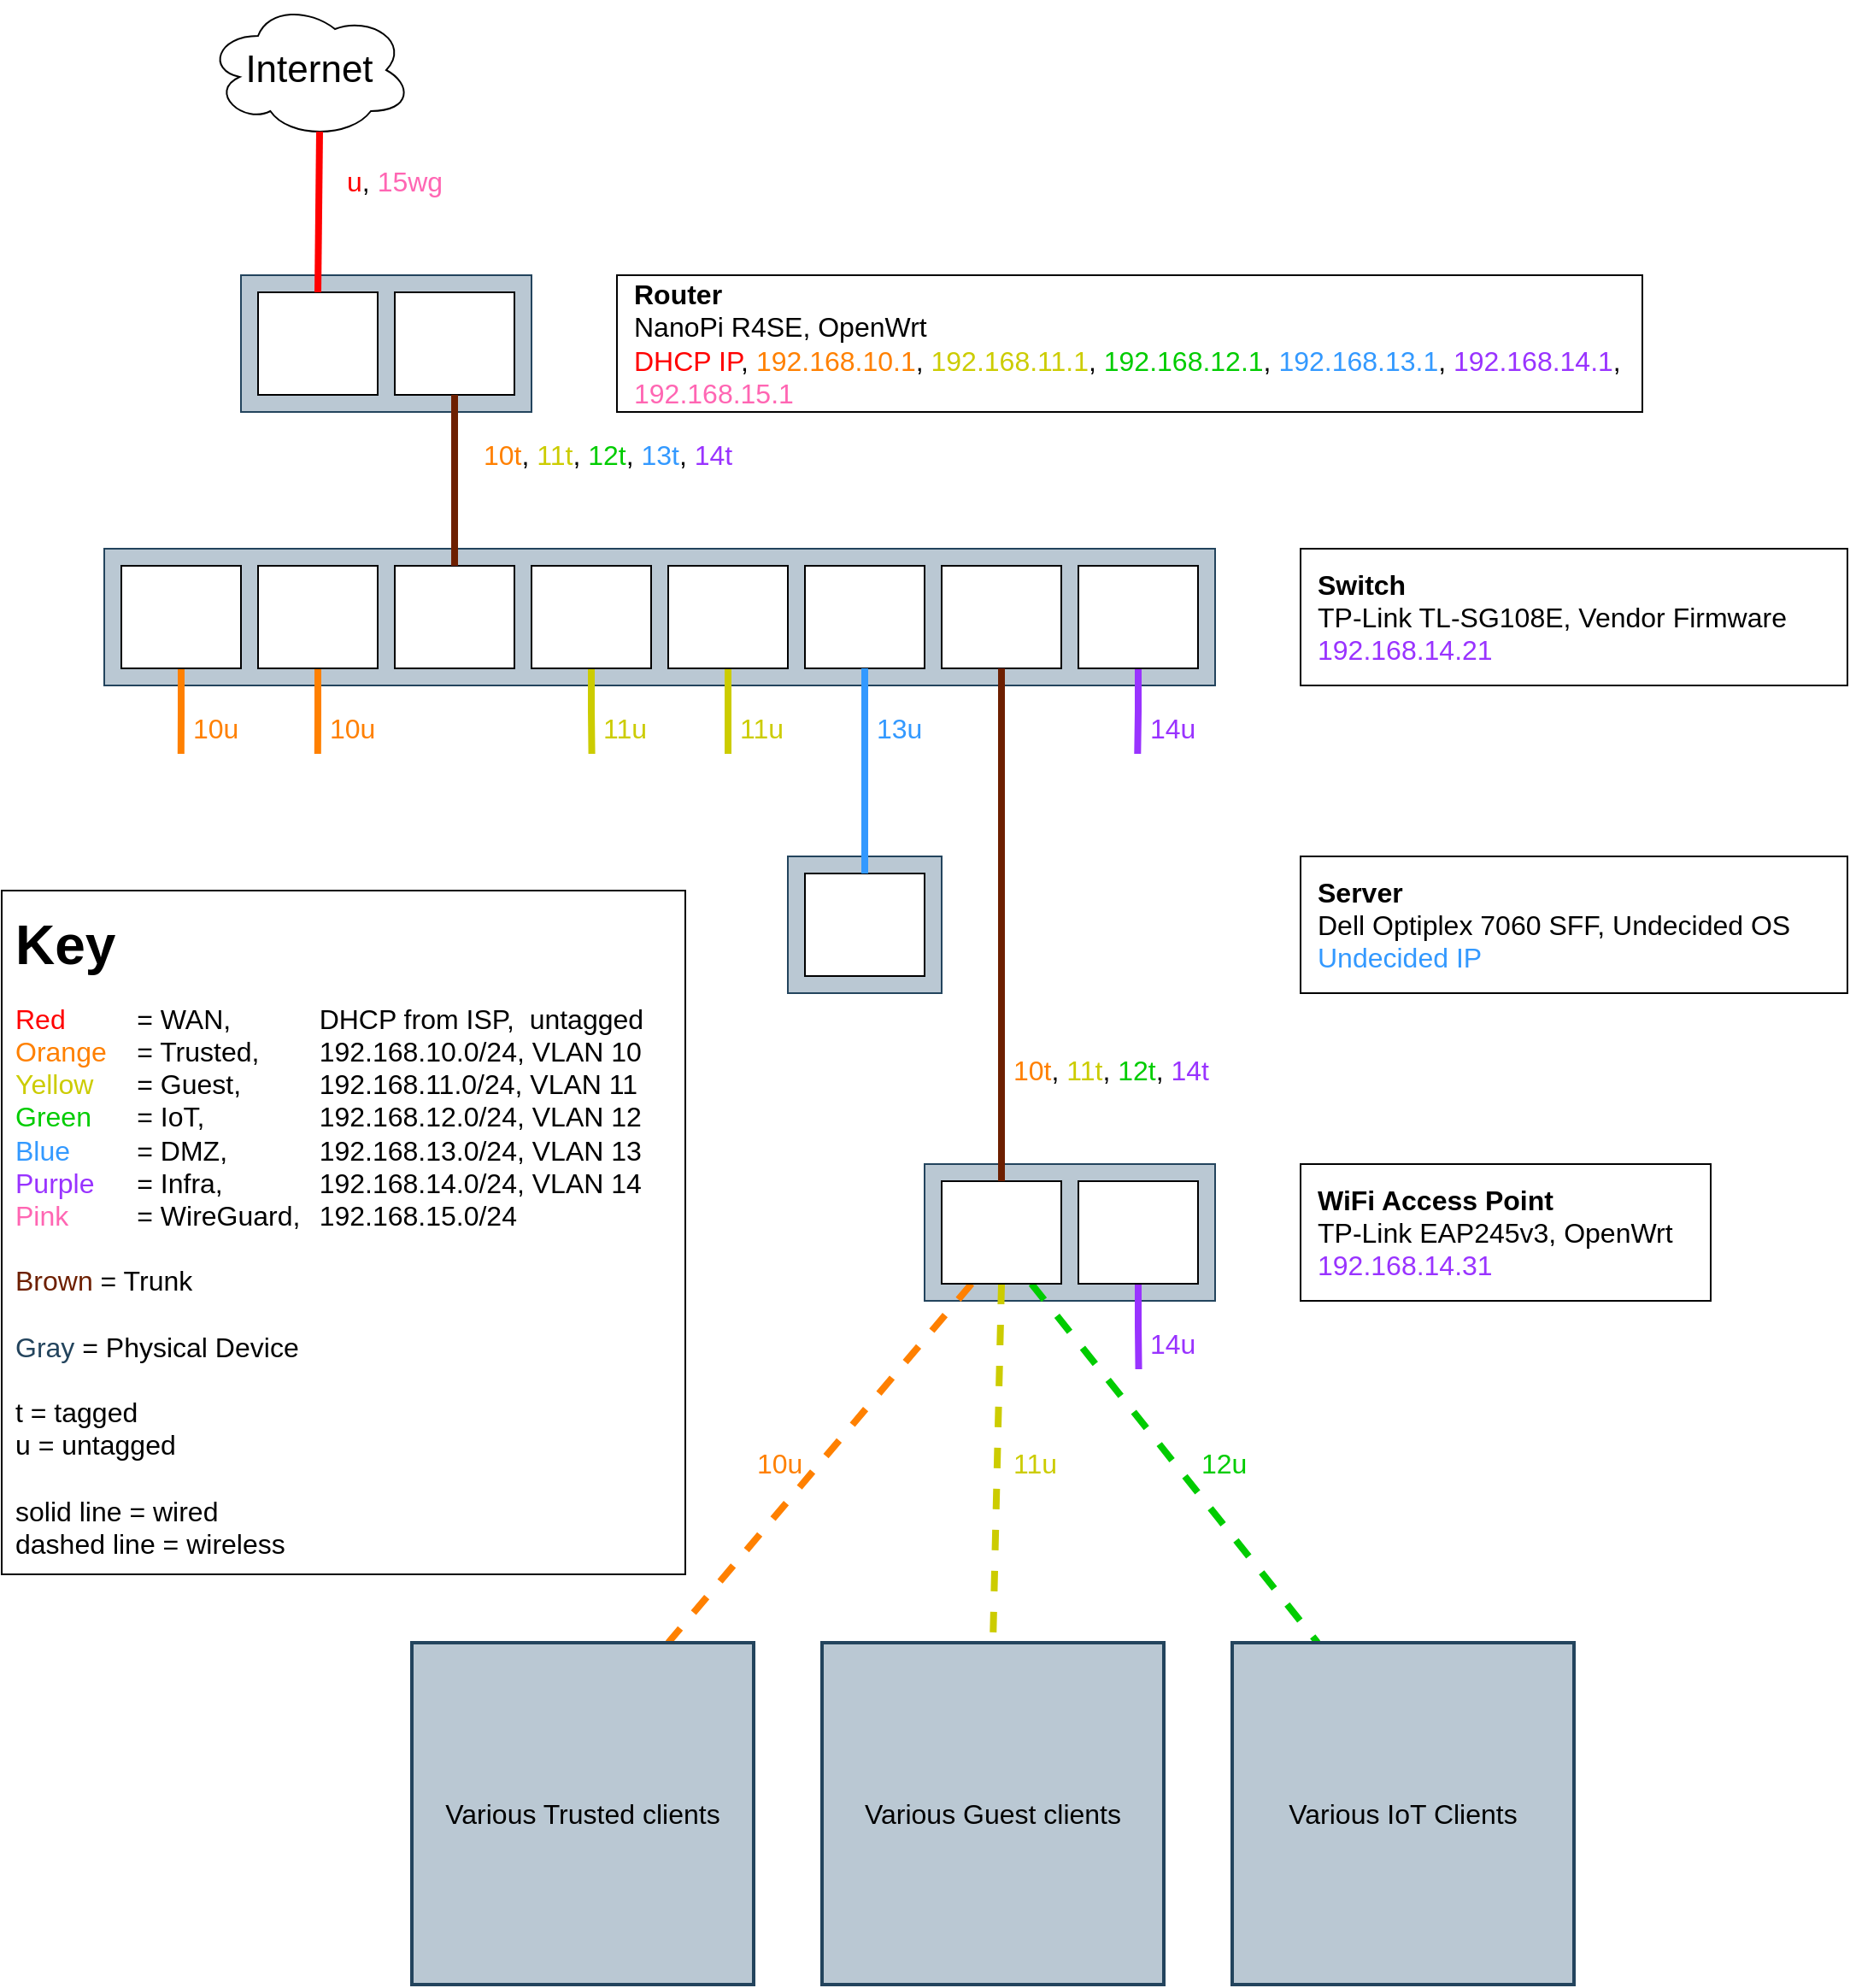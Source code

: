 <mxfile version="20.8.10" type="device"><diagram name="Page-1" id="55a83fd1-7818-8e21-69c5-c3457e3827bb"><mxGraphModel dx="574" dy="352" grid="1" gridSize="10" guides="1" tooltips="1" connect="1" arrows="1" fold="1" page="1" pageScale="1" pageWidth="1100" pageHeight="850" background="none" math="0" shadow="0"><root><mxCell id="0"/><mxCell id="1" parent="0"/><mxCell id="INDewaaLOLZvG0CTir3H-26" value="&lt;font style=&quot;font-size: 16px; line-height: 1.2;&quot;&gt;&lt;b style=&quot;font-size: 16px;&quot;&gt;Router&lt;br style=&quot;font-size: 16px;&quot;&gt;&lt;/b&gt;NanoPi R4SE, OpenWrt&lt;br style=&quot;font-size: 16px;&quot;&gt;&lt;font color=&quot;#ff0000&quot; style=&quot;font-size: 16px;&quot;&gt;DHCP IP&lt;/font&gt;,&amp;nbsp;&lt;font color=&quot;#ff8000&quot; style=&quot;font-size: 16px;&quot;&gt;192.168.10.1&lt;/font&gt;, &lt;font color=&quot;#cccc00&quot; style=&quot;font-size: 16px;&quot;&gt;192.168.11.1&lt;/font&gt;, &lt;font color=&quot;#00cc00&quot; style=&quot;font-size: 16px;&quot;&gt;192.168.12.1&lt;/font&gt;, &lt;font color=&quot;#3399ff&quot; style=&quot;font-size: 16px;&quot;&gt;192.168.13.1&lt;/font&gt;, &lt;font color=&quot;#9933ff&quot; style=&quot;font-size: 16px;&quot;&gt;192.168.14.1&lt;/font&gt;&lt;font style=&quot;font-size: 16px;&quot;&gt;,&lt;/font&gt;&lt;font color=&quot;#9933ff&quot; style=&quot;font-size: 16px;&quot;&gt; &lt;/font&gt;&lt;font color=&quot;#ff66b3&quot; style=&quot;font-size: 16px;&quot;&gt;192.168.15.1&lt;/font&gt;&lt;br style=&quot;font-size: 16px;&quot;&gt;&lt;/font&gt;" style="rounded=0;whiteSpace=wrap;html=1;fontSize=16;align=left;verticalAlign=middle;spacing=0;spacingLeft=10;" parent="1" vertex="1"><mxGeometry x="560" y="200" width="600" height="80" as="geometry"/></mxCell><mxCell id="INDewaaLOLZvG0CTir3H-1" value="&lt;font style=&quot;font-size: 22px;&quot;&gt;Internet&lt;/font&gt;" style="ellipse;shape=cloud;whiteSpace=wrap;html=1;" parent="1" vertex="1"><mxGeometry x="320" y="40" width="120" height="80" as="geometry"/></mxCell><mxCell id="INDewaaLOLZvG0CTir3H-2" value="" style="rounded=0;whiteSpace=wrap;html=1;fillColor=#bac8d3;strokeColor=#23445d;" parent="1" vertex="1"><mxGeometry x="340" y="200" width="170" height="80" as="geometry"/></mxCell><mxCell id="INDewaaLOLZvG0CTir3H-4" value="" style="rounded=0;whiteSpace=wrap;html=1;" parent="1" vertex="1"><mxGeometry x="350" y="210" width="70" height="60" as="geometry"/></mxCell><mxCell id="INDewaaLOLZvG0CTir3H-5" value="" style="rounded=0;whiteSpace=wrap;html=1;" parent="1" vertex="1"><mxGeometry x="430" y="210" width="70" height="60" as="geometry"/></mxCell><mxCell id="INDewaaLOLZvG0CTir3H-7" value="" style="rounded=0;whiteSpace=wrap;html=1;fillColor=#bac8d3;strokeColor=#23445d;" parent="1" vertex="1"><mxGeometry x="260" y="360" width="650" height="80" as="geometry"/></mxCell><mxCell id="INDewaaLOLZvG0CTir3H-45" style="edgeStyle=orthogonalEdgeStyle;rounded=0;orthogonalLoop=1;jettySize=auto;html=1;exitX=0.5;exitY=1;exitDx=0;exitDy=0;strokeWidth=4;fontSize=14;fontColor=#CCCC00;endArrow=none;endFill=0;strokeColor=#CCCC00;" parent="1" source="INDewaaLOLZvG0CTir3H-8" edge="1"><mxGeometry relative="1" as="geometry"><mxPoint x="545.286" y="480" as="targetPoint"/></mxGeometry></mxCell><mxCell id="INDewaaLOLZvG0CTir3H-8" value="" style="rounded=0;whiteSpace=wrap;html=1;" parent="1" vertex="1"><mxGeometry x="510" y="370" width="70" height="60" as="geometry"/></mxCell><mxCell id="INDewaaLOLZvG0CTir3H-35" style="edgeStyle=orthogonalEdgeStyle;rounded=0;orthogonalLoop=1;jettySize=auto;html=1;exitX=0.5;exitY=1;exitDx=0;exitDy=0;strokeColor=#9933FF;strokeWidth=4;fontSize=14;endArrow=none;endFill=0;" parent="1" source="INDewaaLOLZvG0CTir3H-9" edge="1"><mxGeometry relative="1" as="geometry"><mxPoint x="864.647" y="480.0" as="targetPoint"/></mxGeometry></mxCell><mxCell id="INDewaaLOLZvG0CTir3H-9" value="" style="rounded=0;whiteSpace=wrap;html=1;" parent="1" vertex="1"><mxGeometry x="830" y="370" width="70" height="60" as="geometry"/></mxCell><mxCell id="INDewaaLOLZvG0CTir3H-43" style="edgeStyle=orthogonalEdgeStyle;rounded=0;orthogonalLoop=1;jettySize=auto;html=1;exitX=0.5;exitY=1;exitDx=0;exitDy=0;strokeColor=#CCCC00;strokeWidth=4;fontSize=14;fontColor=#00CC00;endArrow=none;endFill=0;" parent="1" source="INDewaaLOLZvG0CTir3H-10" edge="1"><mxGeometry relative="1" as="geometry"><mxPoint x="625" y="480" as="targetPoint"/></mxGeometry></mxCell><mxCell id="INDewaaLOLZvG0CTir3H-10" value="" style="rounded=0;whiteSpace=wrap;html=1;" parent="1" vertex="1"><mxGeometry x="590" y="370" width="70" height="60" as="geometry"/></mxCell><mxCell id="INDewaaLOLZvG0CTir3H-11" value="" style="rounded=0;whiteSpace=wrap;html=1;" parent="1" vertex="1"><mxGeometry x="430" y="370" width="70" height="60" as="geometry"/></mxCell><mxCell id="INDewaaLOLZvG0CTir3H-49" style="edgeStyle=orthogonalEdgeStyle;rounded=0;orthogonalLoop=1;jettySize=auto;html=1;exitX=0.5;exitY=1;exitDx=0;exitDy=0;strokeColor=#FF8000;strokeWidth=4;fontSize=14;fontColor=#00CC00;endArrow=none;endFill=0;" parent="1" source="INDewaaLOLZvG0CTir3H-12" edge="1"><mxGeometry relative="1" as="geometry"><mxPoint x="384.905" y="480" as="targetPoint"/></mxGeometry></mxCell><mxCell id="INDewaaLOLZvG0CTir3H-12" value="" style="rounded=0;whiteSpace=wrap;html=1;" parent="1" vertex="1"><mxGeometry x="350" y="370" width="70" height="60" as="geometry"/></mxCell><mxCell id="INDewaaLOLZvG0CTir3H-48" style="edgeStyle=orthogonalEdgeStyle;rounded=0;orthogonalLoop=1;jettySize=auto;html=1;exitX=0.5;exitY=1;exitDx=0;exitDy=0;strokeColor=#FF8000;strokeWidth=4;fontSize=14;fontColor=#00CC00;endArrow=none;endFill=0;" parent="1" source="INDewaaLOLZvG0CTir3H-13" edge="1"><mxGeometry relative="1" as="geometry"><mxPoint x="304.905" y="480" as="targetPoint"/></mxGeometry></mxCell><mxCell id="INDewaaLOLZvG0CTir3H-13" value="" style="rounded=0;whiteSpace=wrap;html=1;" parent="1" vertex="1"><mxGeometry x="270" y="370" width="70" height="60" as="geometry"/></mxCell><mxCell id="INDewaaLOLZvG0CTir3H-14" value="" style="rounded=0;whiteSpace=wrap;html=1;" parent="1" vertex="1"><mxGeometry x="670" y="370" width="70" height="60" as="geometry"/></mxCell><mxCell id="INDewaaLOLZvG0CTir3H-15" value="" style="rounded=0;whiteSpace=wrap;html=1;" parent="1" vertex="1"><mxGeometry x="750" y="370" width="70" height="60" as="geometry"/></mxCell><mxCell id="INDewaaLOLZvG0CTir3H-18" value="" style="endArrow=none;html=1;rounded=0;strokeWidth=4;exitX=0.5;exitY=0;exitDx=0;exitDy=0;entryX=0.55;entryY=0.95;entryDx=0;entryDy=0;entryPerimeter=0;strokeColor=#FF0000;" parent="1" source="INDewaaLOLZvG0CTir3H-4" target="INDewaaLOLZvG0CTir3H-1" edge="1"><mxGeometry width="50" height="50" relative="1" as="geometry"><mxPoint x="390" y="190" as="sourcePoint"/><mxPoint x="385" y="130" as="targetPoint"/></mxGeometry></mxCell><mxCell id="INDewaaLOLZvG0CTir3H-20" style="edgeStyle=orthogonalEdgeStyle;rounded=0;orthogonalLoop=1;jettySize=auto;html=1;exitX=0.5;exitY=1;exitDx=0;exitDy=0;entryX=0.5;entryY=0;entryDx=0;entryDy=0;strokeColor=#6D1F00;strokeWidth=4;endArrow=none;endFill=0;fillColor=#a0522d;" parent="1" source="INDewaaLOLZvG0CTir3H-5" target="INDewaaLOLZvG0CTir3H-11" edge="1"><mxGeometry relative="1" as="geometry"/></mxCell><mxCell id="INDewaaLOLZvG0CTir3H-23" value="" style="rounded=0;whiteSpace=wrap;html=1;fillColor=#bac8d3;strokeColor=#23445d;" parent="1" vertex="1"><mxGeometry x="740" y="720" width="170" height="80" as="geometry"/></mxCell><mxCell id="INDewaaLOLZvG0CTir3H-67" style="rounded=0;orthogonalLoop=1;jettySize=auto;html=1;exitX=0.75;exitY=1;exitDx=0;exitDy=0;entryX=0.25;entryY=0;entryDx=0;entryDy=0;strokeColor=#00CC00;strokeWidth=4;fontSize=14;fontColor=#000000;endArrow=none;endFill=0;dashed=1;" parent="1" source="INDewaaLOLZvG0CTir3H-24" edge="1"><mxGeometry relative="1" as="geometry"><mxPoint x="970" y="1000" as="targetPoint"/></mxGeometry></mxCell><mxCell id="INDewaaLOLZvG0CTir3H-68" style="edgeStyle=none;rounded=0;orthogonalLoop=1;jettySize=auto;html=1;exitX=0.25;exitY=1;exitDx=0;exitDy=0;entryX=0.75;entryY=0;entryDx=0;entryDy=0;dashed=1;strokeColor=#FF8000;strokeWidth=4;fontSize=14;fontColor=#000000;endArrow=none;endFill=0;" parent="1" source="INDewaaLOLZvG0CTir3H-24" edge="1"><mxGeometry relative="1" as="geometry"><mxPoint x="590" y="1000" as="targetPoint"/></mxGeometry></mxCell><mxCell id="INDewaaLOLZvG0CTir3H-69" style="edgeStyle=none;rounded=0;orthogonalLoop=1;jettySize=auto;html=1;exitX=0.5;exitY=1;exitDx=0;exitDy=0;entryX=0.5;entryY=0;entryDx=0;entryDy=0;dashed=1;strokeColor=#CCCC00;strokeWidth=4;fontSize=14;fontColor=#000000;endArrow=none;endFill=0;" parent="1" source="INDewaaLOLZvG0CTir3H-24" edge="1"><mxGeometry relative="1" as="geometry"><mxPoint x="780" y="1000" as="targetPoint"/></mxGeometry></mxCell><mxCell id="INDewaaLOLZvG0CTir3H-24" value="" style="rounded=0;whiteSpace=wrap;html=1;" parent="1" vertex="1"><mxGeometry x="750" y="730" width="70" height="60" as="geometry"/></mxCell><mxCell id="INDewaaLOLZvG0CTir3H-66" style="edgeStyle=orthogonalEdgeStyle;rounded=0;orthogonalLoop=1;jettySize=auto;html=1;exitX=0.5;exitY=1;exitDx=0;exitDy=0;strokeColor=#9933FF;strokeWidth=4;fontSize=14;fontColor=#000000;endArrow=none;endFill=0;" parent="1" source="INDewaaLOLZvG0CTir3H-25" edge="1"><mxGeometry relative="1" as="geometry"><mxPoint x="865.273" y="840" as="targetPoint"/></mxGeometry></mxCell><mxCell id="INDewaaLOLZvG0CTir3H-25" value="" style="rounded=0;whiteSpace=wrap;html=1;" parent="1" vertex="1"><mxGeometry x="830" y="730" width="70" height="60" as="geometry"/></mxCell><mxCell id="INDewaaLOLZvG0CTir3H-27" value="&lt;font style=&quot;font-size: 16px; line-height: 1.2;&quot;&gt;&lt;b style=&quot;font-size: 16px;&quot;&gt;Switch&lt;br style=&quot;font-size: 16px;&quot;&gt;&lt;/b&gt;TP-Link TL-SG108E, Vendor Firmware&lt;br style=&quot;font-size: 16px;&quot;&gt;&lt;font color=&quot;#9933ff&quot; style=&quot;font-size: 16px;&quot;&gt;192.168.14.21&lt;/font&gt;&lt;br style=&quot;font-size: 16px;&quot;&gt;&lt;/font&gt;" style="rounded=0;whiteSpace=wrap;html=1;fontSize=16;align=left;verticalAlign=middle;labelPosition=center;verticalLabelPosition=middle;spacingLeft=10;spacing=0;" parent="1" vertex="1"><mxGeometry x="960" y="360" width="320" height="80" as="geometry"/></mxCell><mxCell id="INDewaaLOLZvG0CTir3H-21" value="" style="rounded=0;whiteSpace=wrap;html=1;fontSize=20;fillColor=#bac8d3;strokeColor=#23445d;" parent="1" vertex="1"><mxGeometry x="660" y="540" width="90" height="80" as="geometry"/></mxCell><mxCell id="INDewaaLOLZvG0CTir3H-22" value="" style="rounded=0;whiteSpace=wrap;html=1;" parent="1" vertex="1"><mxGeometry x="670" y="550" width="70" height="60" as="geometry"/></mxCell><mxCell id="INDewaaLOLZvG0CTir3H-36" value="14u" style="text;html=1;align=left;verticalAlign=middle;resizable=0;points=[];autosize=1;strokeColor=none;fillColor=none;fontSize=16;fontColor=#9933FF;" parent="1" vertex="1"><mxGeometry x="870" y="450" width="50" height="30" as="geometry"/></mxCell><mxCell id="INDewaaLOLZvG0CTir3H-38" value="13u" style="text;html=1;align=left;verticalAlign=middle;resizable=0;points=[];autosize=1;strokeColor=none;fillColor=none;fontSize=16;fontColor=#3399FF;" parent="1" vertex="1"><mxGeometry x="710" y="450" width="50" height="30" as="geometry"/></mxCell><mxCell id="INDewaaLOLZvG0CTir3H-41" value="11u" style="text;html=1;align=left;verticalAlign=middle;resizable=0;points=[];autosize=1;strokeColor=none;fillColor=none;fontSize=16;fontColor=#CCCC00;" parent="1" vertex="1"><mxGeometry x="550" y="450" width="50" height="30" as="geometry"/></mxCell><mxCell id="INDewaaLOLZvG0CTir3H-44" value="11u" style="text;html=1;align=left;verticalAlign=middle;resizable=0;points=[];autosize=1;strokeColor=none;fillColor=none;fontSize=16;fontColor=#CCCC00;" parent="1" vertex="1"><mxGeometry x="630" y="450" width="50" height="30" as="geometry"/></mxCell><mxCell id="INDewaaLOLZvG0CTir3H-47" style="edgeStyle=orthogonalEdgeStyle;rounded=0;orthogonalLoop=1;jettySize=auto;html=1;exitX=0.5;exitY=1;exitDx=0;exitDy=0;entryX=0.5;entryY=0;entryDx=0;entryDy=0;strokeColor=#3399FF;strokeWidth=4;fontSize=14;fontColor=#00CC00;endArrow=none;endFill=0;" parent="1" source="INDewaaLOLZvG0CTir3H-14" target="INDewaaLOLZvG0CTir3H-22" edge="1"><mxGeometry relative="1" as="geometry"/></mxCell><mxCell id="INDewaaLOLZvG0CTir3H-50" value="10u" style="text;html=1;align=left;verticalAlign=middle;resizable=0;points=[];autosize=1;strokeColor=none;fillColor=none;fontSize=16;fontColor=#FF8000;" parent="1" vertex="1"><mxGeometry x="390" y="450" width="50" height="30" as="geometry"/></mxCell><mxCell id="INDewaaLOLZvG0CTir3H-51" value="10u" style="text;html=1;align=left;verticalAlign=middle;resizable=0;points=[];autosize=1;strokeColor=none;fillColor=none;fontSize=16;fontColor=#FF8000;" parent="1" vertex="1"><mxGeometry x="310" y="450" width="50" height="30" as="geometry"/></mxCell><mxCell id="INDewaaLOLZvG0CTir3H-54" value="&lt;font style=&quot;font-size: 16px; line-height: 1.2;&quot;&gt;&lt;b style=&quot;&quot;&gt;WiFi Access Point&lt;br style=&quot;&quot;&gt;&lt;/b&gt;TP-Link EAP245v3, OpenWrt&lt;br style=&quot;&quot;&gt;&lt;font style=&quot;font-size: 16px;&quot; color=&quot;#9933ff&quot;&gt;192.168.14.31&lt;/font&gt;&lt;br style=&quot;font-size: 14px;&quot;&gt;&lt;/font&gt;" style="rounded=0;whiteSpace=wrap;html=1;fontSize=14;align=left;verticalAlign=middle;spacing=0;spacingLeft=10;" parent="1" vertex="1"><mxGeometry x="960" y="720" width="240" height="80" as="geometry"/></mxCell><mxCell id="INDewaaLOLZvG0CTir3H-55" value="u&lt;font color=&quot;#000000&quot;&gt;,&lt;/font&gt; &lt;font color=&quot;#ff66b3&quot;&gt;15wg&lt;/font&gt;" style="text;html=1;align=left;verticalAlign=middle;resizable=0;points=[];autosize=1;strokeColor=none;fillColor=none;fontSize=16;fontColor=#FF0000;" parent="1" vertex="1"><mxGeometry x="400" y="130" width="80" height="30" as="geometry"/></mxCell><mxCell id="INDewaaLOLZvG0CTir3H-56" value="&lt;font color=&quot;#ff8000&quot; style=&quot;font-size: 16px;&quot;&gt;10t&lt;/font&gt;&lt;font color=&quot;#000000&quot; style=&quot;font-size: 16px;&quot;&gt;, &lt;/font&gt;&lt;font color=&quot;#cccc00&quot; style=&quot;font-size: 16px;&quot;&gt;11t&lt;/font&gt;&lt;font color=&quot;#000000&quot; style=&quot;font-size: 16px;&quot;&gt;, &lt;/font&gt;12t&lt;font color=&quot;#000000&quot; style=&quot;font-size: 16px;&quot;&gt;, &lt;/font&gt;&lt;font color=&quot;#3399ff&quot; style=&quot;font-size: 16px;&quot;&gt;13t&lt;/font&gt;&lt;font color=&quot;#000000&quot; style=&quot;font-size: 16px;&quot;&gt;, &lt;/font&gt;&lt;font color=&quot;#9933ff&quot; style=&quot;font-size: 16px;&quot;&gt;14t&lt;/font&gt;" style="text;html=1;align=left;verticalAlign=middle;resizable=0;points=[];autosize=1;strokeColor=none;fillColor=none;fontSize=16;fontColor=#00CC00;" parent="1" vertex="1"><mxGeometry x="480" y="290" width="170" height="30" as="geometry"/></mxCell><mxCell id="INDewaaLOLZvG0CTir3H-58" style="edgeStyle=orthogonalEdgeStyle;rounded=0;orthogonalLoop=1;jettySize=auto;html=1;exitX=0.5;exitY=1;exitDx=0;exitDy=0;entryX=0.5;entryY=0;entryDx=0;entryDy=0;strokeColor=#6D1F00;strokeWidth=4;fontSize=14;fontColor=#00CC00;endArrow=none;endFill=0;" parent="1" source="INDewaaLOLZvG0CTir3H-15" target="INDewaaLOLZvG0CTir3H-24" edge="1"><mxGeometry relative="1" as="geometry"/></mxCell><mxCell id="INDewaaLOLZvG0CTir3H-60" value="&lt;font color=&quot;#000000&quot; style=&quot;font-size: 16px;&quot;&gt;Various Trusted clients&lt;/font&gt;" style="rounded=0;whiteSpace=wrap;html=1;strokeColor=#23445D;strokeWidth=2;fontSize=16;fillColor=#bac8d3;" parent="1" vertex="1"><mxGeometry x="440" y="1000" width="200" height="200" as="geometry"/></mxCell><mxCell id="INDewaaLOLZvG0CTir3H-61" value="&lt;font color=&quot;#000000&quot; style=&quot;font-size: 16px;&quot;&gt;Various Guest clients&lt;/font&gt;" style="rounded=0;whiteSpace=wrap;html=1;strokeColor=#23445d;strokeWidth=2;fontSize=16;fillColor=#bac8d3;" parent="1" vertex="1"><mxGeometry x="680" y="1000" width="200" height="200" as="geometry"/></mxCell><mxCell id="INDewaaLOLZvG0CTir3H-62" value="&lt;font color=&quot;#000000&quot; style=&quot;font-size: 16px;&quot;&gt;Various IoT Clients&lt;/font&gt;" style="rounded=0;whiteSpace=wrap;html=1;strokeColor=#23445d;strokeWidth=2;fontSize=16;fillColor=#bac8d3;" parent="1" vertex="1"><mxGeometry x="920" y="1000" width="200" height="200" as="geometry"/></mxCell><mxCell id="INDewaaLOLZvG0CTir3H-63" value="&lt;font style=&quot;font-size: 16px; line-height: 1.2;&quot;&gt;&lt;b style=&quot;font-size: 16px;&quot;&gt;Server&lt;br style=&quot;font-size: 16px;&quot;&gt;&lt;/b&gt;Dell Optiplex 7060 SFF, Undecided OS&lt;br style=&quot;font-size: 16px;&quot;&gt;&lt;font color=&quot;#3399ff&quot; style=&quot;font-size: 16px;&quot;&gt;Undecided IP&lt;/font&gt;&lt;br style=&quot;font-size: 16px;&quot;&gt;&lt;/font&gt;" style="rounded=0;whiteSpace=wrap;html=1;fontSize=16;align=left;verticalAlign=middle;labelPosition=center;verticalLabelPosition=middle;spacingLeft=10;spacing=0;" parent="1" vertex="1"><mxGeometry x="960" y="540" width="320" height="80" as="geometry"/></mxCell><mxCell id="INDewaaLOLZvG0CTir3H-64" value="&lt;font color=&quot;#ff8000&quot; style=&quot;font-size: 16px;&quot;&gt;10t&lt;/font&gt;&lt;font color=&quot;#000000&quot; style=&quot;font-size: 16px;&quot;&gt;, &lt;/font&gt;&lt;font color=&quot;#cccc00&quot; style=&quot;font-size: 16px;&quot;&gt;11t&lt;/font&gt;&lt;font color=&quot;#000000&quot; style=&quot;font-size: 16px;&quot;&gt;, &lt;/font&gt;12t&lt;font color=&quot;#000000&quot; style=&quot;font-size: 16px;&quot;&gt;, &lt;/font&gt;&lt;font color=&quot;#9933ff&quot; style=&quot;font-size: 16px;&quot;&gt;14t&lt;/font&gt;" style="text;html=1;align=left;verticalAlign=middle;resizable=0;points=[];autosize=1;strokeColor=none;fillColor=none;fontSize=16;fontColor=#00CC00;" parent="1" vertex="1"><mxGeometry x="790" y="650" width="140" height="30" as="geometry"/></mxCell><mxCell id="INDewaaLOLZvG0CTir3H-65" value="14u" style="text;html=1;align=left;verticalAlign=middle;resizable=0;points=[];autosize=1;strokeColor=none;fillColor=none;fontSize=16;fontColor=#9933FF;" parent="1" vertex="1"><mxGeometry x="870" y="810" width="50" height="30" as="geometry"/></mxCell><mxCell id="INDewaaLOLZvG0CTir3H-70" value="10u" style="text;html=1;align=left;verticalAlign=middle;resizable=0;points=[];autosize=1;strokeColor=none;fillColor=none;fontSize=16;fontColor=#FF8000;" parent="1" vertex="1"><mxGeometry x="640" y="880" width="50" height="30" as="geometry"/></mxCell><mxCell id="INDewaaLOLZvG0CTir3H-71" value="11u" style="text;html=1;align=left;verticalAlign=middle;resizable=0;points=[];autosize=1;strokeColor=none;fillColor=none;fontSize=16;fontColor=#CCCC00;" parent="1" vertex="1"><mxGeometry x="790" y="880" width="50" height="30" as="geometry"/></mxCell><mxCell id="INDewaaLOLZvG0CTir3H-72" value="12u" style="text;html=1;align=left;verticalAlign=middle;resizable=0;points=[];autosize=1;strokeColor=none;fillColor=none;fontSize=16;fontColor=#00CC00;" parent="1" vertex="1"><mxGeometry x="900" y="880" width="50" height="30" as="geometry"/></mxCell><mxCell id="1gzpc931KxpyZ69sJPe3-1" value="&lt;font size=&quot;1&quot; style=&quot;&quot;&gt;&lt;b style=&quot;font-size: 32px;&quot;&gt;Key&lt;/b&gt;&lt;/font&gt;&lt;br&gt;&lt;br&gt;&lt;font style=&quot;font-size: 16px;&quot;&gt;&lt;font style=&quot;font-size: 16px;&quot; color=&quot;#ff0000&quot;&gt;Red&lt;/font&gt; &lt;span style=&quot;white-space: pre;&quot;&gt;&#9;&lt;/span&gt;= WAN,&lt;span style=&quot;white-space: pre;&quot;&gt;&#9;&lt;/span&gt;&lt;span style=&quot;white-space: pre;&quot;&gt;&#9;&lt;/span&gt;DHCP from ISP,&amp;nbsp; untagged&lt;br&gt;&lt;font style=&quot;font-size: 16px;&quot; color=&quot;#ff8000&quot;&gt;Orange&lt;/font&gt; &lt;span style=&quot;white-space: pre;&quot;&gt;&#9;&lt;/span&gt;= Trusted,&lt;span style=&quot;white-space: pre;&quot;&gt;&#9;&lt;/span&gt;192.168.10.0/24, VLAN 10&lt;br&gt;&lt;font style=&quot;font-size: 16px;&quot; color=&quot;#cccc00&quot;&gt;Yellow&lt;/font&gt; &lt;span style=&quot;white-space: pre;&quot;&gt;&#9;&lt;/span&gt;= Guest,&lt;span style=&quot;white-space: pre;&quot;&gt;&#9;&lt;/span&gt;&lt;span style=&quot;white-space: pre;&quot;&gt;&#9;&lt;/span&gt;192.168.11.0/24, VLAN 11&lt;br&gt;&lt;font style=&quot;font-size: 16px;&quot; color=&quot;#00cc00&quot;&gt;Green&lt;/font&gt; &lt;span style=&quot;white-space: pre;&quot;&gt;&#9;&lt;/span&gt;= IoT,&lt;span style=&quot;white-space: pre;&quot;&gt;&#9;&lt;/span&gt;&lt;span style=&quot;white-space: pre;&quot;&gt;&#9;&lt;/span&gt;192.168.12.0/24, VLAN 12&lt;br&gt;&lt;font style=&quot;font-size: 16px;&quot; color=&quot;#3399ff&quot;&gt;Blue&lt;/font&gt; &lt;span style=&quot;white-space: pre;&quot;&gt;&#9;&lt;/span&gt;= DMZ,&lt;span style=&quot;white-space: pre;&quot;&gt;&#9;&lt;/span&gt;&lt;span style=&quot;white-space: pre;&quot;&gt;&#9;&lt;/span&gt;192.168.13.0/24, VLAN 13&lt;br&gt;&lt;font style=&quot;font-size: 16px;&quot; color=&quot;#9933ff&quot;&gt;Purple&lt;/font&gt; &lt;span style=&quot;white-space: pre;&quot;&gt;&#9;&lt;/span&gt;= Infra,&lt;span style=&quot;white-space: pre;&quot;&gt;&#9;&lt;/span&gt;&lt;span style=&quot;white-space: pre;&quot;&gt;&#9;&lt;/span&gt;192.168.14.0/24, VLAN 14&lt;br&gt;&lt;font color=&quot;#ff66b3&quot;&gt;Pink&lt;/font&gt;&lt;span style=&quot;white-space: pre;&quot;&gt;&#9;&lt;/span&gt;&lt;span style=&quot;white-space: pre;&quot;&gt;&#9;&lt;/span&gt;= WireGuard,&lt;span style=&quot;white-space: pre;&quot;&gt;&#9;&lt;/span&gt;192.168.15.0/24&lt;br&gt;&lt;br&gt;&lt;font style=&quot;font-size: 16px;&quot; color=&quot;#6d1f00&quot;&gt;Brown&lt;/font&gt; = Trunk&lt;br&gt;&lt;br&gt;&lt;font style=&quot;font-size: 16px;&quot; color=&quot;#23445d&quot;&gt;Gray&lt;/font&gt; = Physical Device&lt;br&gt;&lt;br&gt;t = tagged&lt;br&gt;u = untagged&lt;br&gt;&lt;br&gt;solid line = wired&lt;br&gt;dashed line = wireless&lt;br&gt;&lt;/font&gt;" style="rounded=0;whiteSpace=wrap;html=1;align=left;verticalAlign=top;spacing=8;" parent="1" vertex="1"><mxGeometry x="200" y="560" width="400" height="400" as="geometry"/></mxCell></root></mxGraphModel></diagram></mxfile>